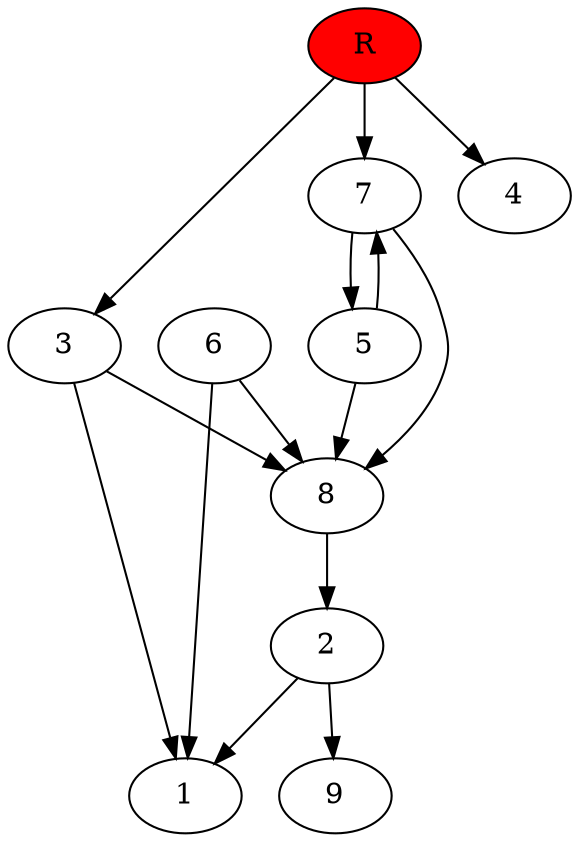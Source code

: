 digraph prb2925 {
	1
	2
	3
	4
	5
	6
	7
	8
	R [fillcolor="#ff0000" style=filled]
	2 -> 1
	2 -> 9
	3 -> 1
	3 -> 8
	5 -> 7
	5 -> 8
	6 -> 1
	6 -> 8
	7 -> 5
	7 -> 8
	8 -> 2
	R -> 3
	R -> 4
	R -> 7
}
